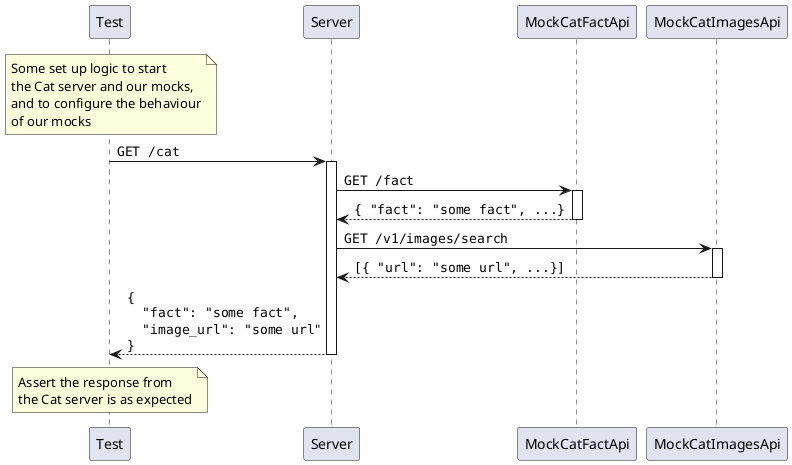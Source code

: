 @startuml

note over Test
    Some set up logic to start
    the Cat server and our mocks,
    and to configure the behaviour
    of our mocks
end note

Test -> Server++: ""GET /cat""
    Server -> MockCatFactApi++: ""GET /fact""
    return ""{ "fact": "some fact", ...}""
    Server -> MockCatImagesApi++: ""GET /v1/images/search""
    return ""[{ "url": "some url", ...}]""
return ""{""\n""  "fact": "some fact",""\n""  "image_url": "some url"""\n""}""

note over Test
    Assert the response from
    the Cat server is as expected
end note

@enduml